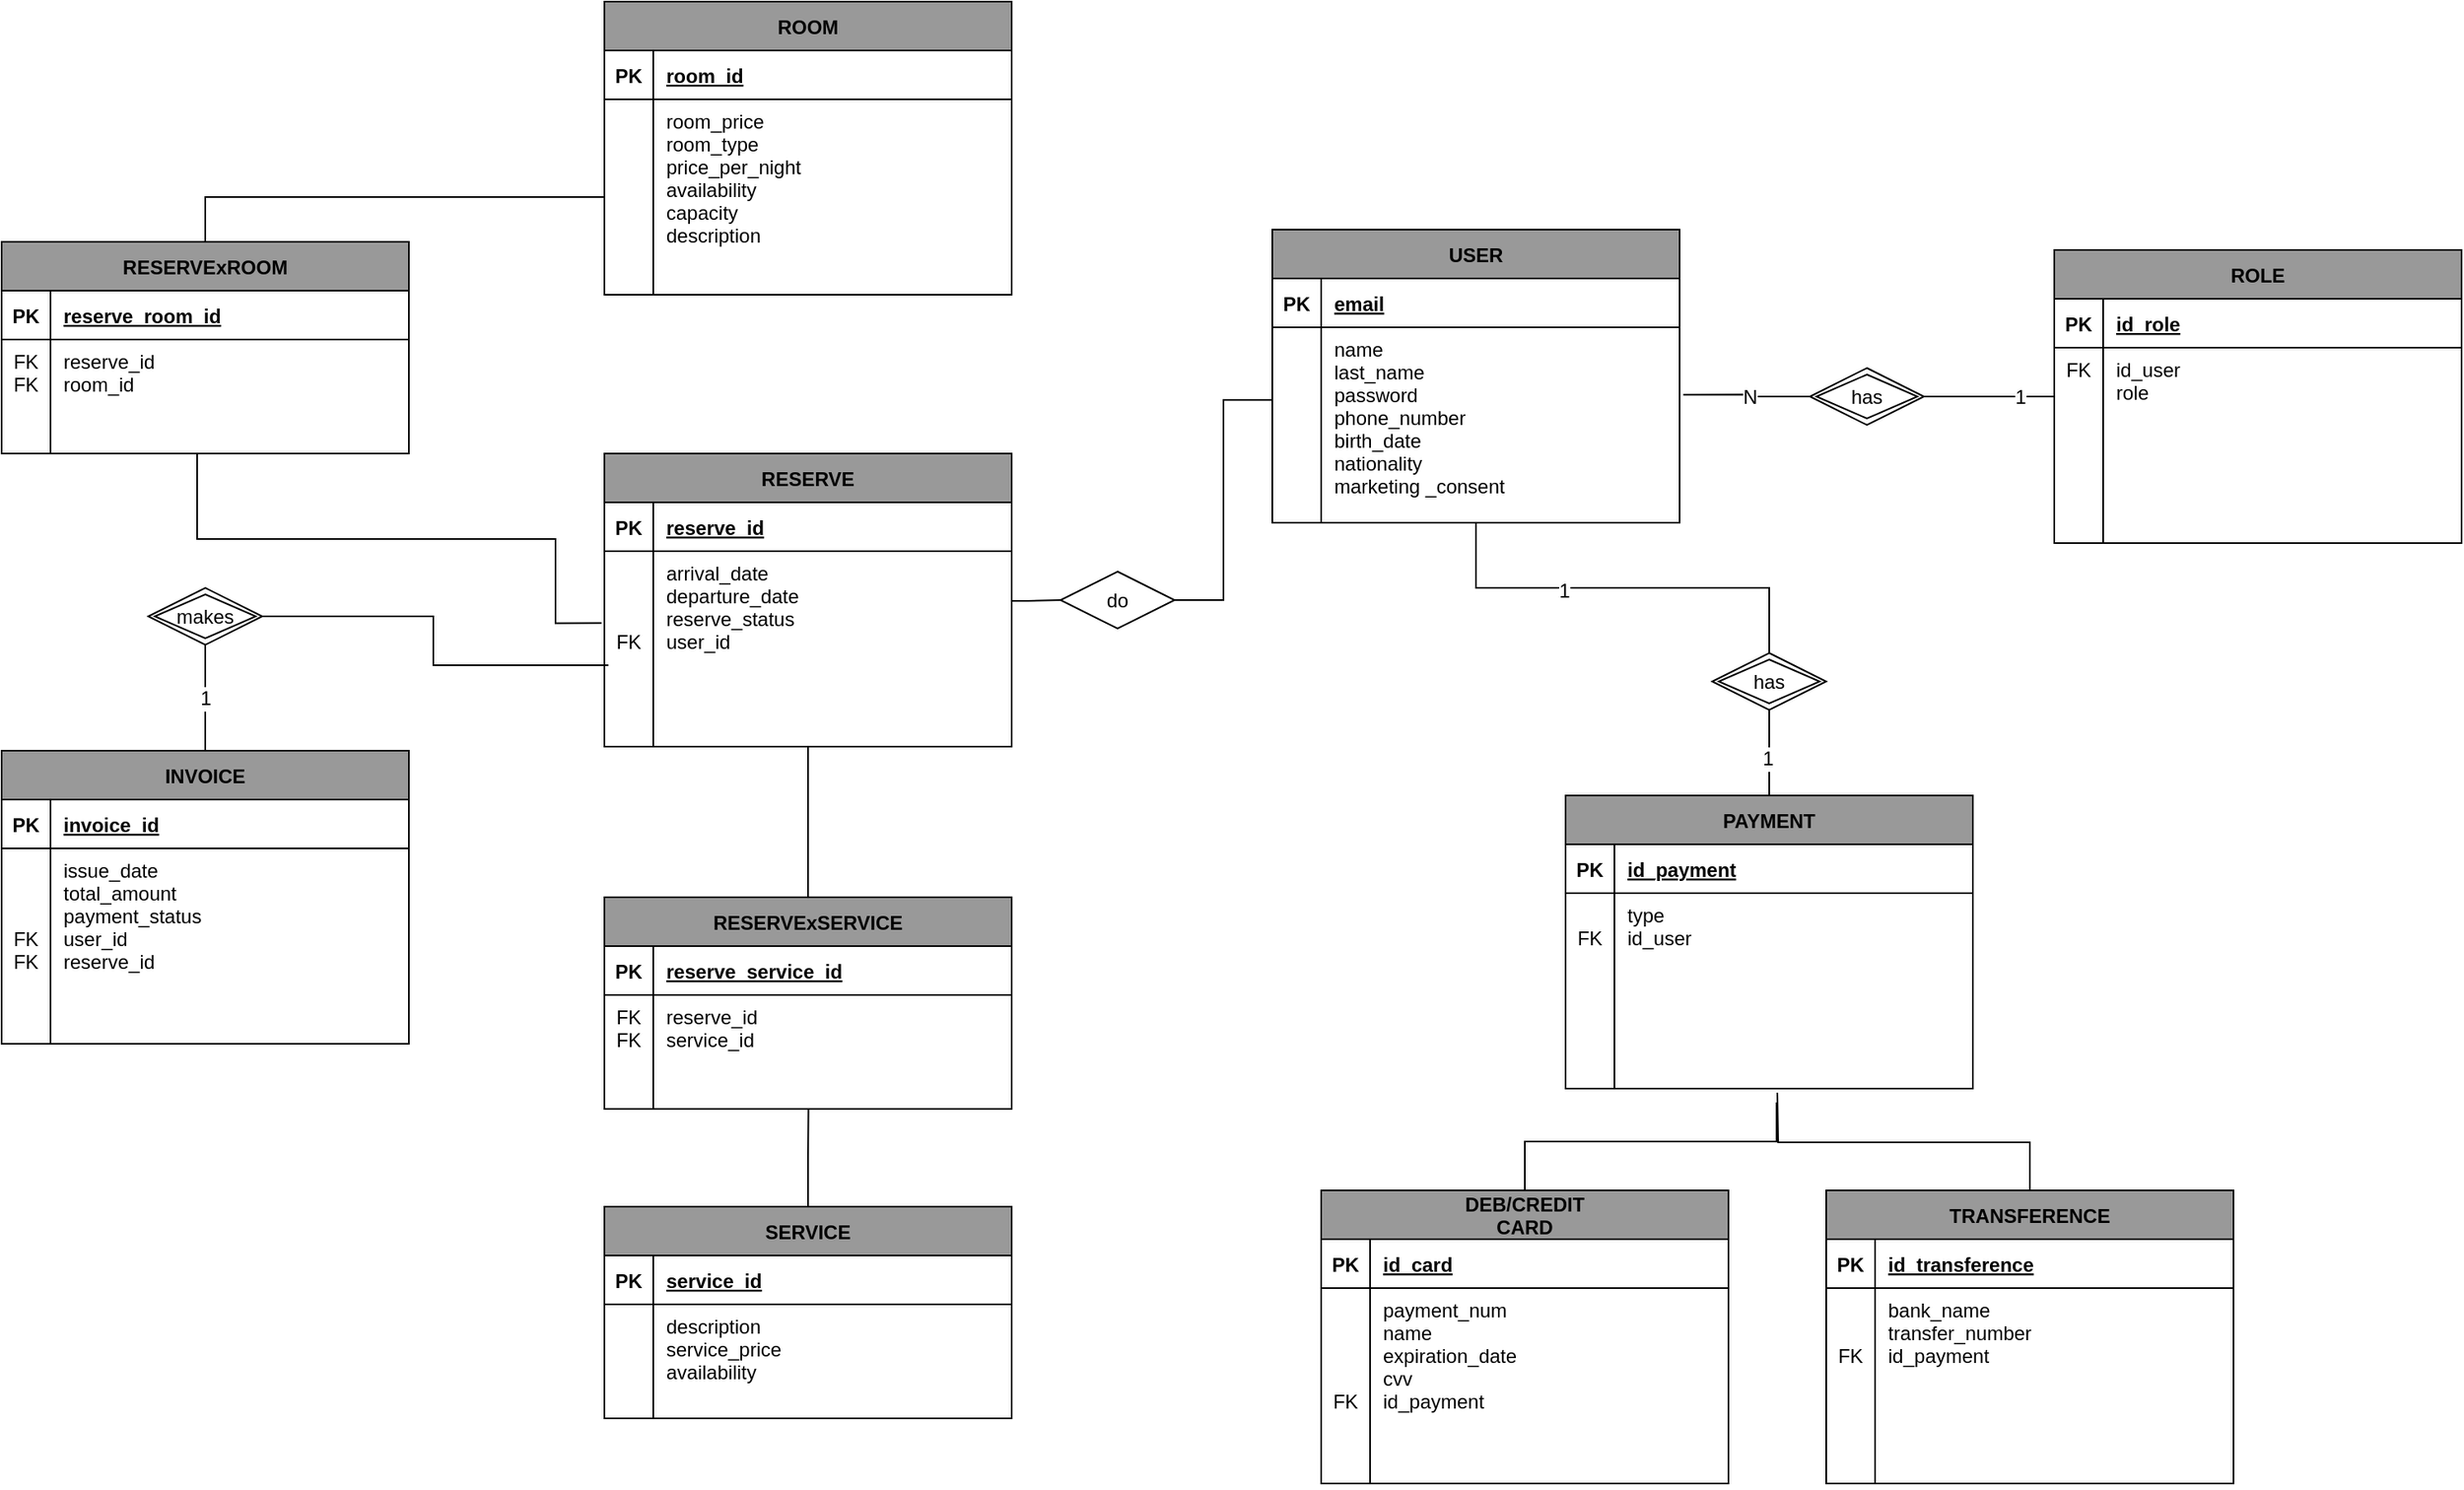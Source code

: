 <mxfile version="24.2.3" type="device">
  <diagram id="R2lEEEUBdFMjLlhIrx00" name="Page-1">
    <mxGraphModel dx="2799" dy="2184" grid="1" gridSize="10" guides="1" tooltips="1" connect="1" arrows="1" fold="1" page="1" pageScale="1" pageWidth="850" pageHeight="1100" math="0" shadow="0" extFonts="Permanent Marker^https://fonts.googleapis.com/css?family=Permanent+Marker">
      <root>
        <mxCell id="0" />
        <mxCell id="1" parent="0" />
        <mxCell id="C-vyLk0tnHw3VtMMgP7b-23" value="USER" style="shape=table;startSize=30;container=1;collapsible=1;childLayout=tableLayout;fixedRows=1;rowLines=0;fontStyle=1;align=center;resizeLast=1;fillColor=#999999;" parent="1" vertex="1">
          <mxGeometry x="380" y="-120" width="250" height="180" as="geometry">
            <mxRectangle x="375" y="90" width="100" height="30" as="alternateBounds" />
          </mxGeometry>
        </mxCell>
        <mxCell id="C-vyLk0tnHw3VtMMgP7b-24" value="" style="shape=partialRectangle;collapsible=0;dropTarget=0;pointerEvents=0;fillColor=none;points=[[0,0.5],[1,0.5]];portConstraint=eastwest;top=0;left=0;right=0;bottom=1;" parent="C-vyLk0tnHw3VtMMgP7b-23" vertex="1">
          <mxGeometry y="30" width="250" height="30" as="geometry" />
        </mxCell>
        <mxCell id="C-vyLk0tnHw3VtMMgP7b-25" value="PK" style="shape=partialRectangle;overflow=hidden;connectable=0;fillColor=none;top=0;left=0;bottom=0;right=0;fontStyle=1;" parent="C-vyLk0tnHw3VtMMgP7b-24" vertex="1">
          <mxGeometry width="30" height="30" as="geometry">
            <mxRectangle width="30" height="30" as="alternateBounds" />
          </mxGeometry>
        </mxCell>
        <mxCell id="C-vyLk0tnHw3VtMMgP7b-26" value="email" style="shape=partialRectangle;overflow=hidden;connectable=0;fillColor=none;top=0;left=0;bottom=0;right=0;align=left;spacingLeft=6;fontStyle=5;" parent="C-vyLk0tnHw3VtMMgP7b-24" vertex="1">
          <mxGeometry x="30" width="220" height="30" as="geometry">
            <mxRectangle width="220" height="30" as="alternateBounds" />
          </mxGeometry>
        </mxCell>
        <mxCell id="C-vyLk0tnHw3VtMMgP7b-27" value="" style="shape=partialRectangle;collapsible=0;dropTarget=0;pointerEvents=0;fillColor=none;points=[[0,0.5],[1,0.5]];portConstraint=eastwest;top=0;left=0;right=0;bottom=0;" parent="C-vyLk0tnHw3VtMMgP7b-23" vertex="1">
          <mxGeometry y="60" width="250" height="120" as="geometry" />
        </mxCell>
        <mxCell id="C-vyLk0tnHw3VtMMgP7b-28" value="" style="shape=partialRectangle;overflow=hidden;connectable=0;fillColor=none;top=0;left=0;bottom=0;right=0;" parent="C-vyLk0tnHw3VtMMgP7b-27" vertex="1">
          <mxGeometry width="30" height="120" as="geometry">
            <mxRectangle width="30" height="120" as="alternateBounds" />
          </mxGeometry>
        </mxCell>
        <mxCell id="C-vyLk0tnHw3VtMMgP7b-29" value="name &#xa;last_name&#xa;password&#xa;phone_number&#xa;birth_date&#xa;nationality&#xa;marketing _consent" style="shape=partialRectangle;overflow=hidden;connectable=0;fillColor=none;top=0;left=0;bottom=0;right=0;align=left;spacingLeft=6;verticalAlign=top;" parent="C-vyLk0tnHw3VtMMgP7b-27" vertex="1">
          <mxGeometry x="30" width="220" height="120" as="geometry">
            <mxRectangle width="220" height="120" as="alternateBounds" />
          </mxGeometry>
        </mxCell>
        <mxCell id="y83t3_RC7K6JL3BlZnbY-36" value="ROOM" style="shape=table;startSize=30;container=1;collapsible=1;childLayout=tableLayout;fixedRows=1;rowLines=0;fontStyle=1;align=center;resizeLast=1;fillColor=#999999;" parent="1" vertex="1">
          <mxGeometry x="-30" y="-260" width="250" height="180" as="geometry">
            <mxRectangle x="-25" y="-130" width="100" height="30" as="alternateBounds" />
          </mxGeometry>
        </mxCell>
        <mxCell id="y83t3_RC7K6JL3BlZnbY-37" value="" style="shape=partialRectangle;collapsible=0;dropTarget=0;pointerEvents=0;fillColor=none;points=[[0,0.5],[1,0.5]];portConstraint=eastwest;top=0;left=0;right=0;bottom=1;" parent="y83t3_RC7K6JL3BlZnbY-36" vertex="1">
          <mxGeometry y="30" width="250" height="30" as="geometry" />
        </mxCell>
        <mxCell id="y83t3_RC7K6JL3BlZnbY-38" value="PK" style="shape=partialRectangle;overflow=hidden;connectable=0;fillColor=none;top=0;left=0;bottom=0;right=0;fontStyle=1;" parent="y83t3_RC7K6JL3BlZnbY-37" vertex="1">
          <mxGeometry width="30" height="30" as="geometry">
            <mxRectangle width="30" height="30" as="alternateBounds" />
          </mxGeometry>
        </mxCell>
        <mxCell id="y83t3_RC7K6JL3BlZnbY-39" value="room_id" style="shape=partialRectangle;overflow=hidden;connectable=0;fillColor=none;top=0;left=0;bottom=0;right=0;align=left;spacingLeft=6;fontStyle=5;" parent="y83t3_RC7K6JL3BlZnbY-37" vertex="1">
          <mxGeometry x="30" width="220" height="30" as="geometry">
            <mxRectangle width="220" height="30" as="alternateBounds" />
          </mxGeometry>
        </mxCell>
        <mxCell id="y83t3_RC7K6JL3BlZnbY-40" value="" style="shape=partialRectangle;collapsible=0;dropTarget=0;pointerEvents=0;fillColor=none;points=[[0,0.5],[1,0.5]];portConstraint=eastwest;top=0;left=0;right=0;bottom=0;" parent="y83t3_RC7K6JL3BlZnbY-36" vertex="1">
          <mxGeometry y="60" width="250" height="120" as="geometry" />
        </mxCell>
        <mxCell id="y83t3_RC7K6JL3BlZnbY-41" value="" style="shape=partialRectangle;overflow=hidden;connectable=0;fillColor=none;top=0;left=0;bottom=0;right=0;" parent="y83t3_RC7K6JL3BlZnbY-40" vertex="1">
          <mxGeometry width="30" height="120" as="geometry">
            <mxRectangle width="30" height="120" as="alternateBounds" />
          </mxGeometry>
        </mxCell>
        <mxCell id="y83t3_RC7K6JL3BlZnbY-42" value="room_price&#xa;room_type&#xa;price_per_night&#xa;availability&#xa;capacity&#xa;description&#xa;" style="shape=partialRectangle;overflow=hidden;connectable=0;fillColor=none;top=0;left=0;bottom=0;right=0;align=left;spacingLeft=6;verticalAlign=top;" parent="y83t3_RC7K6JL3BlZnbY-40" vertex="1">
          <mxGeometry x="30" width="220" height="120" as="geometry">
            <mxRectangle width="220" height="120" as="alternateBounds" />
          </mxGeometry>
        </mxCell>
        <mxCell id="DCqz6rwjNSf6AzqSDJ03-41" style="edgeStyle=orthogonalEdgeStyle;rounded=0;orthogonalLoop=1;jettySize=auto;html=1;exitX=0;exitY=0.5;exitDx=0;exitDy=0;entryX=1;entryY=0.5;entryDx=0;entryDy=0;endArrow=none;endFill=0;" parent="1" source="y83t3_RC7K6JL3BlZnbY-43" target="DCqz6rwjNSf6AzqSDJ03-39" edge="1">
          <mxGeometry relative="1" as="geometry" />
        </mxCell>
        <mxCell id="HNg9jCC4lnhHoj9bdT9w-36" value="1" style="edgeLabel;html=1;align=center;verticalAlign=middle;resizable=0;points=[];fontSize=12;" parent="DCqz6rwjNSf6AzqSDJ03-41" vertex="1" connectable="0">
          <mxGeometry x="-0.467" y="-1" relative="1" as="geometry">
            <mxPoint y="1" as="offset" />
          </mxGeometry>
        </mxCell>
        <mxCell id="y83t3_RC7K6JL3BlZnbY-43" value="ROLE" style="shape=table;startSize=30;container=1;collapsible=1;childLayout=tableLayout;fixedRows=1;rowLines=0;fontStyle=1;align=center;resizeLast=1;fillColor=#999999;" parent="1" vertex="1">
          <mxGeometry x="860" y="-107.5" width="250" height="180" as="geometry">
            <mxRectangle x="630" y="92.5" width="100" height="30" as="alternateBounds" />
          </mxGeometry>
        </mxCell>
        <mxCell id="y83t3_RC7K6JL3BlZnbY-44" value="" style="shape=partialRectangle;collapsible=0;dropTarget=0;pointerEvents=0;fillColor=none;points=[[0,0.5],[1,0.5]];portConstraint=eastwest;top=0;left=0;right=0;bottom=1;" parent="y83t3_RC7K6JL3BlZnbY-43" vertex="1">
          <mxGeometry y="30" width="250" height="30" as="geometry" />
        </mxCell>
        <mxCell id="y83t3_RC7K6JL3BlZnbY-45" value="PK" style="shape=partialRectangle;overflow=hidden;connectable=0;fillColor=none;top=0;left=0;bottom=0;right=0;fontStyle=1;" parent="y83t3_RC7K6JL3BlZnbY-44" vertex="1">
          <mxGeometry width="30" height="30" as="geometry">
            <mxRectangle width="30" height="30" as="alternateBounds" />
          </mxGeometry>
        </mxCell>
        <mxCell id="y83t3_RC7K6JL3BlZnbY-46" value="id_role" style="shape=partialRectangle;overflow=hidden;connectable=0;fillColor=none;top=0;left=0;bottom=0;right=0;align=left;spacingLeft=6;fontStyle=5;" parent="y83t3_RC7K6JL3BlZnbY-44" vertex="1">
          <mxGeometry x="30" width="220" height="30" as="geometry">
            <mxRectangle width="220" height="30" as="alternateBounds" />
          </mxGeometry>
        </mxCell>
        <mxCell id="y83t3_RC7K6JL3BlZnbY-47" value="" style="shape=partialRectangle;collapsible=0;dropTarget=0;pointerEvents=0;fillColor=none;points=[[0,0.5],[1,0.5]];portConstraint=eastwest;top=0;left=0;right=0;bottom=0;verticalAlign=top;" parent="y83t3_RC7K6JL3BlZnbY-43" vertex="1">
          <mxGeometry y="60" width="250" height="120" as="geometry" />
        </mxCell>
        <mxCell id="y83t3_RC7K6JL3BlZnbY-48" value="FK" style="shape=partialRectangle;overflow=hidden;connectable=0;fillColor=none;top=0;left=0;bottom=0;right=0;verticalAlign=top;" parent="y83t3_RC7K6JL3BlZnbY-47" vertex="1">
          <mxGeometry width="30" height="120" as="geometry">
            <mxRectangle width="30" height="120" as="alternateBounds" />
          </mxGeometry>
        </mxCell>
        <mxCell id="y83t3_RC7K6JL3BlZnbY-49" value="id_user&#xa;role" style="shape=partialRectangle;overflow=hidden;connectable=0;fillColor=none;top=0;left=0;bottom=0;right=0;align=left;spacingLeft=6;verticalAlign=top;" parent="y83t3_RC7K6JL3BlZnbY-47" vertex="1">
          <mxGeometry x="30" width="220" height="120" as="geometry">
            <mxRectangle width="220" height="120" as="alternateBounds" />
          </mxGeometry>
        </mxCell>
        <mxCell id="DCqz6rwjNSf6AzqSDJ03-37" style="edgeStyle=orthogonalEdgeStyle;rounded=0;orthogonalLoop=1;jettySize=auto;html=1;exitX=0.5;exitY=0;exitDx=0;exitDy=0;entryX=0.5;entryY=1;entryDx=0;entryDy=0;endArrow=none;endFill=0;" parent="1" source="DCqz6rwjNSf6AzqSDJ03-1" target="DCqz6rwjNSf6AzqSDJ03-36" edge="1">
          <mxGeometry relative="1" as="geometry" />
        </mxCell>
        <mxCell id="HNg9jCC4lnhHoj9bdT9w-35" value="1" style="edgeLabel;html=1;align=center;verticalAlign=middle;resizable=0;points=[];fontSize=12;" parent="DCqz6rwjNSf6AzqSDJ03-37" vertex="1" connectable="0">
          <mxGeometry x="-0.152" y="1" relative="1" as="geometry">
            <mxPoint as="offset" />
          </mxGeometry>
        </mxCell>
        <mxCell id="DCqz6rwjNSf6AzqSDJ03-1" value="PAYMENT" style="shape=table;startSize=30;container=1;collapsible=1;childLayout=tableLayout;fixedRows=1;rowLines=0;fontStyle=1;align=center;resizeLast=1;fillColor=#999999;" parent="1" vertex="1">
          <mxGeometry x="560" y="227.5" width="250" height="180" as="geometry">
            <mxRectangle x="375" y="220" width="100" height="30" as="alternateBounds" />
          </mxGeometry>
        </mxCell>
        <mxCell id="DCqz6rwjNSf6AzqSDJ03-2" value="" style="shape=partialRectangle;collapsible=0;dropTarget=0;pointerEvents=0;fillColor=none;points=[[0,0.5],[1,0.5]];portConstraint=eastwest;top=0;left=0;right=0;bottom=1;" parent="DCqz6rwjNSf6AzqSDJ03-1" vertex="1">
          <mxGeometry y="30" width="250" height="30" as="geometry" />
        </mxCell>
        <mxCell id="DCqz6rwjNSf6AzqSDJ03-3" value="PK" style="shape=partialRectangle;overflow=hidden;connectable=0;fillColor=none;top=0;left=0;bottom=0;right=0;fontStyle=1;" parent="DCqz6rwjNSf6AzqSDJ03-2" vertex="1">
          <mxGeometry width="30" height="30" as="geometry">
            <mxRectangle width="30" height="30" as="alternateBounds" />
          </mxGeometry>
        </mxCell>
        <mxCell id="DCqz6rwjNSf6AzqSDJ03-4" value="id_payment" style="shape=partialRectangle;overflow=hidden;connectable=0;fillColor=none;top=0;left=0;bottom=0;right=0;align=left;spacingLeft=6;fontStyle=5;" parent="DCqz6rwjNSf6AzqSDJ03-2" vertex="1">
          <mxGeometry x="30" width="220" height="30" as="geometry">
            <mxRectangle width="220" height="30" as="alternateBounds" />
          </mxGeometry>
        </mxCell>
        <mxCell id="DCqz6rwjNSf6AzqSDJ03-5" value="" style="shape=partialRectangle;collapsible=0;dropTarget=0;pointerEvents=0;fillColor=none;points=[[0,0.5],[1,0.5]];portConstraint=eastwest;top=0;left=0;right=0;bottom=0;verticalAlign=top;" parent="DCqz6rwjNSf6AzqSDJ03-1" vertex="1">
          <mxGeometry y="60" width="250" height="120" as="geometry" />
        </mxCell>
        <mxCell id="DCqz6rwjNSf6AzqSDJ03-6" value="&#xa;FK" style="shape=partialRectangle;overflow=hidden;connectable=0;fillColor=none;top=0;left=0;bottom=0;right=0;verticalAlign=top;" parent="DCqz6rwjNSf6AzqSDJ03-5" vertex="1">
          <mxGeometry width="30" height="120" as="geometry">
            <mxRectangle width="30" height="120" as="alternateBounds" />
          </mxGeometry>
        </mxCell>
        <mxCell id="DCqz6rwjNSf6AzqSDJ03-7" value="type&#xa;id_user&#xa;&#xa;" style="shape=partialRectangle;overflow=hidden;connectable=0;fillColor=none;top=0;left=0;bottom=0;right=0;align=left;spacingLeft=6;verticalAlign=top;" parent="DCqz6rwjNSf6AzqSDJ03-5" vertex="1">
          <mxGeometry x="30" width="220" height="120" as="geometry">
            <mxRectangle width="220" height="120" as="alternateBounds" />
          </mxGeometry>
        </mxCell>
        <mxCell id="DCqz6rwjNSf6AzqSDJ03-15" value="RESERVE" style="shape=table;startSize=30;container=1;collapsible=1;childLayout=tableLayout;fixedRows=1;rowLines=0;fontStyle=1;align=center;resizeLast=1;fillColor=#999999;" parent="1" vertex="1">
          <mxGeometry x="-30" y="17.5" width="250" height="180" as="geometry">
            <mxRectangle x="-30" y="7.5" width="100" height="30" as="alternateBounds" />
          </mxGeometry>
        </mxCell>
        <mxCell id="DCqz6rwjNSf6AzqSDJ03-16" value="" style="shape=partialRectangle;collapsible=0;dropTarget=0;pointerEvents=0;fillColor=none;points=[[0,0.5],[1,0.5]];portConstraint=eastwest;top=0;left=0;right=0;bottom=1;" parent="DCqz6rwjNSf6AzqSDJ03-15" vertex="1">
          <mxGeometry y="30" width="250" height="30" as="geometry" />
        </mxCell>
        <mxCell id="DCqz6rwjNSf6AzqSDJ03-17" value="PK" style="shape=partialRectangle;overflow=hidden;connectable=0;fillColor=none;top=0;left=0;bottom=0;right=0;fontStyle=1;" parent="DCqz6rwjNSf6AzqSDJ03-16" vertex="1">
          <mxGeometry width="30" height="30" as="geometry">
            <mxRectangle width="30" height="30" as="alternateBounds" />
          </mxGeometry>
        </mxCell>
        <mxCell id="DCqz6rwjNSf6AzqSDJ03-18" value="reserve_id" style="shape=partialRectangle;overflow=hidden;connectable=0;fillColor=none;top=0;left=0;bottom=0;right=0;align=left;spacingLeft=6;fontStyle=5;" parent="DCqz6rwjNSf6AzqSDJ03-16" vertex="1">
          <mxGeometry x="30" width="220" height="30" as="geometry">
            <mxRectangle width="220" height="30" as="alternateBounds" />
          </mxGeometry>
        </mxCell>
        <mxCell id="DCqz6rwjNSf6AzqSDJ03-19" value="" style="shape=partialRectangle;collapsible=0;dropTarget=0;pointerEvents=0;fillColor=none;points=[[0,0.5],[1,0.5]];portConstraint=eastwest;top=0;left=0;right=0;bottom=0;" parent="DCqz6rwjNSf6AzqSDJ03-15" vertex="1">
          <mxGeometry y="60" width="250" height="120" as="geometry" />
        </mxCell>
        <mxCell id="DCqz6rwjNSf6AzqSDJ03-20" value="&#xa;&#xa;&#xa;FK&#xa;" style="shape=partialRectangle;overflow=hidden;connectable=0;fillColor=none;top=0;left=0;bottom=0;right=0;verticalAlign=top;" parent="DCqz6rwjNSf6AzqSDJ03-19" vertex="1">
          <mxGeometry width="30" height="120" as="geometry">
            <mxRectangle width="30" height="120" as="alternateBounds" />
          </mxGeometry>
        </mxCell>
        <mxCell id="DCqz6rwjNSf6AzqSDJ03-21" value="arrival_date&#xa;departure_date&#xa;reserve_status&#xa;user_id" style="shape=partialRectangle;overflow=hidden;connectable=0;fillColor=none;top=0;left=0;bottom=0;right=0;align=left;spacingLeft=6;verticalAlign=top;" parent="DCqz6rwjNSf6AzqSDJ03-19" vertex="1">
          <mxGeometry x="30" width="220" height="120" as="geometry">
            <mxRectangle width="220" height="120" as="alternateBounds" />
          </mxGeometry>
        </mxCell>
        <mxCell id="DCqz6rwjNSf6AzqSDJ03-57" style="edgeStyle=orthogonalEdgeStyle;rounded=0;orthogonalLoop=1;jettySize=auto;html=1;exitX=0.5;exitY=0;exitDx=0;exitDy=0;entryX=0.5;entryY=1;entryDx=0;entryDy=0;endArrow=none;endFill=0;" parent="1" source="DCqz6rwjNSf6AzqSDJ03-22" target="DCqz6rwjNSf6AzqSDJ03-55" edge="1">
          <mxGeometry relative="1" as="geometry">
            <mxPoint x="30" y="270" as="targetPoint" />
          </mxGeometry>
        </mxCell>
        <mxCell id="HNg9jCC4lnhHoj9bdT9w-30" value="1" style="edgeLabel;html=1;align=center;verticalAlign=middle;resizable=0;points=[];fontSize=12;" parent="DCqz6rwjNSf6AzqSDJ03-57" vertex="1" connectable="0">
          <mxGeometry x="-0.2" y="1" relative="1" as="geometry">
            <mxPoint x="1" y="-6" as="offset" />
          </mxGeometry>
        </mxCell>
        <mxCell id="DCqz6rwjNSf6AzqSDJ03-22" value="INVOICE" style="shape=table;startSize=30;container=1;collapsible=1;childLayout=tableLayout;fixedRows=1;rowLines=0;fontStyle=1;align=center;resizeLast=1;fillColor=#999999;" parent="1" vertex="1">
          <mxGeometry x="-400" y="200" width="250" height="180" as="geometry">
            <mxRectangle x="-290" y="360" width="100" height="30" as="alternateBounds" />
          </mxGeometry>
        </mxCell>
        <mxCell id="DCqz6rwjNSf6AzqSDJ03-23" value="" style="shape=partialRectangle;collapsible=0;dropTarget=0;pointerEvents=0;fillColor=none;points=[[0,0.5],[1,0.5]];portConstraint=eastwest;top=0;left=0;right=0;bottom=1;" parent="DCqz6rwjNSf6AzqSDJ03-22" vertex="1">
          <mxGeometry y="30" width="250" height="30" as="geometry" />
        </mxCell>
        <mxCell id="DCqz6rwjNSf6AzqSDJ03-24" value="PK" style="shape=partialRectangle;overflow=hidden;connectable=0;fillColor=none;top=0;left=0;bottom=0;right=0;fontStyle=1;" parent="DCqz6rwjNSf6AzqSDJ03-23" vertex="1">
          <mxGeometry width="30" height="30" as="geometry">
            <mxRectangle width="30" height="30" as="alternateBounds" />
          </mxGeometry>
        </mxCell>
        <mxCell id="DCqz6rwjNSf6AzqSDJ03-25" value="invoice_id" style="shape=partialRectangle;overflow=hidden;connectable=0;fillColor=none;top=0;left=0;bottom=0;right=0;align=left;spacingLeft=6;fontStyle=5;" parent="DCqz6rwjNSf6AzqSDJ03-23" vertex="1">
          <mxGeometry x="30" width="220" height="30" as="geometry">
            <mxRectangle width="220" height="30" as="alternateBounds" />
          </mxGeometry>
        </mxCell>
        <mxCell id="DCqz6rwjNSf6AzqSDJ03-26" value="" style="shape=partialRectangle;collapsible=0;dropTarget=0;pointerEvents=0;fillColor=none;points=[[0,0.5],[1,0.5]];portConstraint=eastwest;top=0;left=0;right=0;bottom=0;" parent="DCqz6rwjNSf6AzqSDJ03-22" vertex="1">
          <mxGeometry y="60" width="250" height="120" as="geometry" />
        </mxCell>
        <mxCell id="DCqz6rwjNSf6AzqSDJ03-27" value="&#xa;&#xa;&#xa;FK&#xa;FK" style="shape=partialRectangle;overflow=hidden;connectable=0;fillColor=none;top=0;left=0;bottom=0;right=0;verticalAlign=top;" parent="DCqz6rwjNSf6AzqSDJ03-26" vertex="1">
          <mxGeometry width="30" height="120" as="geometry">
            <mxRectangle width="30" height="120" as="alternateBounds" />
          </mxGeometry>
        </mxCell>
        <mxCell id="DCqz6rwjNSf6AzqSDJ03-28" value="issue_date&#xa;total_amount&#xa;payment_status&#xa;user_id&#xa;reserve_id" style="shape=partialRectangle;overflow=hidden;connectable=0;fillColor=none;top=0;left=0;bottom=0;right=0;align=left;spacingLeft=6;verticalAlign=top;" parent="DCqz6rwjNSf6AzqSDJ03-26" vertex="1">
          <mxGeometry x="30" width="220" height="120" as="geometry">
            <mxRectangle width="220" height="120" as="alternateBounds" />
          </mxGeometry>
        </mxCell>
        <mxCell id="DCqz6rwjNSf6AzqSDJ03-29" value="SERVICE" style="shape=table;startSize=30;container=1;collapsible=1;childLayout=tableLayout;fixedRows=1;rowLines=0;fontStyle=1;align=center;resizeLast=1;fillColor=#999999;" parent="1" vertex="1">
          <mxGeometry x="-30" y="480" width="250" height="130" as="geometry">
            <mxRectangle x="120" y="440" width="100" height="30" as="alternateBounds" />
          </mxGeometry>
        </mxCell>
        <mxCell id="DCqz6rwjNSf6AzqSDJ03-30" value="" style="shape=partialRectangle;collapsible=0;dropTarget=0;pointerEvents=0;fillColor=none;points=[[0,0.5],[1,0.5]];portConstraint=eastwest;top=0;left=0;right=0;bottom=1;" parent="DCqz6rwjNSf6AzqSDJ03-29" vertex="1">
          <mxGeometry y="30" width="250" height="30" as="geometry" />
        </mxCell>
        <mxCell id="DCqz6rwjNSf6AzqSDJ03-31" value="PK" style="shape=partialRectangle;overflow=hidden;connectable=0;fillColor=none;top=0;left=0;bottom=0;right=0;fontStyle=1;" parent="DCqz6rwjNSf6AzqSDJ03-30" vertex="1">
          <mxGeometry width="30" height="30" as="geometry">
            <mxRectangle width="30" height="30" as="alternateBounds" />
          </mxGeometry>
        </mxCell>
        <mxCell id="DCqz6rwjNSf6AzqSDJ03-32" value="service_id" style="shape=partialRectangle;overflow=hidden;connectable=0;fillColor=none;top=0;left=0;bottom=0;right=0;align=left;spacingLeft=6;fontStyle=5;" parent="DCqz6rwjNSf6AzqSDJ03-30" vertex="1">
          <mxGeometry x="30" width="220" height="30" as="geometry">
            <mxRectangle width="220" height="30" as="alternateBounds" />
          </mxGeometry>
        </mxCell>
        <mxCell id="DCqz6rwjNSf6AzqSDJ03-33" value="" style="shape=partialRectangle;collapsible=0;dropTarget=0;pointerEvents=0;fillColor=none;points=[[0,0.5],[1,0.5]];portConstraint=eastwest;top=0;left=0;right=0;bottom=0;" parent="DCqz6rwjNSf6AzqSDJ03-29" vertex="1">
          <mxGeometry y="60" width="250" height="70" as="geometry" />
        </mxCell>
        <mxCell id="DCqz6rwjNSf6AzqSDJ03-34" value="" style="shape=partialRectangle;overflow=hidden;connectable=0;fillColor=none;top=0;left=0;bottom=0;right=0;" parent="DCqz6rwjNSf6AzqSDJ03-33" vertex="1">
          <mxGeometry width="30" height="70" as="geometry">
            <mxRectangle width="30" height="70" as="alternateBounds" />
          </mxGeometry>
        </mxCell>
        <mxCell id="DCqz6rwjNSf6AzqSDJ03-35" value="description&#xa;service_price&#xa;availability" style="shape=partialRectangle;overflow=hidden;connectable=0;fillColor=none;top=0;left=0;bottom=0;right=0;align=left;spacingLeft=6;verticalAlign=top;" parent="DCqz6rwjNSf6AzqSDJ03-33" vertex="1">
          <mxGeometry x="30" width="220" height="70" as="geometry">
            <mxRectangle width="220" height="70" as="alternateBounds" />
          </mxGeometry>
        </mxCell>
        <mxCell id="DCqz6rwjNSf6AzqSDJ03-38" style="edgeStyle=orthogonalEdgeStyle;rounded=0;orthogonalLoop=1;jettySize=auto;html=1;exitX=0.5;exitY=0;exitDx=0;exitDy=0;endArrow=none;endFill=0;" parent="1" source="DCqz6rwjNSf6AzqSDJ03-36" target="C-vyLk0tnHw3VtMMgP7b-23" edge="1">
          <mxGeometry relative="1" as="geometry" />
        </mxCell>
        <mxCell id="HNg9jCC4lnhHoj9bdT9w-34" value="1" style="edgeLabel;html=1;align=center;verticalAlign=middle;resizable=0;points=[];fontSize=12;" parent="DCqz6rwjNSf6AzqSDJ03-38" vertex="1" connectable="0">
          <mxGeometry x="0.293" y="2" relative="1" as="geometry">
            <mxPoint x="2" as="offset" />
          </mxGeometry>
        </mxCell>
        <mxCell id="DCqz6rwjNSf6AzqSDJ03-36" value="has" style="shape=rhombus;double=1;perimeter=rhombusPerimeter;whiteSpace=wrap;html=1;align=center;" parent="1" vertex="1">
          <mxGeometry x="650" y="140" width="70" height="35" as="geometry" />
        </mxCell>
        <mxCell id="DCqz6rwjNSf6AzqSDJ03-39" value="has" style="shape=rhombus;double=1;perimeter=rhombusPerimeter;whiteSpace=wrap;html=1;align=center;" parent="1" vertex="1">
          <mxGeometry x="710" y="-35" width="70" height="35" as="geometry" />
        </mxCell>
        <mxCell id="DCqz6rwjNSf6AzqSDJ03-47" style="edgeStyle=orthogonalEdgeStyle;rounded=0;orthogonalLoop=1;jettySize=auto;html=1;entryX=1.009;entryY=0.563;entryDx=0;entryDy=0;entryPerimeter=0;endArrow=none;endFill=0;" parent="1" source="DCqz6rwjNSf6AzqSDJ03-39" target="C-vyLk0tnHw3VtMMgP7b-23" edge="1">
          <mxGeometry relative="1" as="geometry" />
        </mxCell>
        <mxCell id="HNg9jCC4lnhHoj9bdT9w-38" value="N" style="edgeLabel;html=1;align=center;verticalAlign=middle;resizable=0;points=[];fontSize=12;" parent="DCqz6rwjNSf6AzqSDJ03-47" vertex="1" connectable="0">
          <mxGeometry x="-0.058" y="2" relative="1" as="geometry">
            <mxPoint y="-2" as="offset" />
          </mxGeometry>
        </mxCell>
        <mxCell id="DCqz6rwjNSf6AzqSDJ03-48" value="do" style="shape=rhombus;perimeter=rhombusPerimeter;whiteSpace=wrap;html=1;align=center;" parent="1" vertex="1">
          <mxGeometry x="250" y="90" width="70" height="35" as="geometry" />
        </mxCell>
        <mxCell id="DCqz6rwjNSf6AzqSDJ03-50" style="edgeStyle=orthogonalEdgeStyle;rounded=0;orthogonalLoop=1;jettySize=auto;html=1;exitX=1;exitY=0.5;exitDx=0;exitDy=0;entryX=0;entryY=0.581;entryDx=0;entryDy=0;entryPerimeter=0;endArrow=none;endFill=0;" parent="1" source="DCqz6rwjNSf6AzqSDJ03-48" target="C-vyLk0tnHw3VtMMgP7b-23" edge="1">
          <mxGeometry relative="1" as="geometry" />
        </mxCell>
        <mxCell id="DCqz6rwjNSf6AzqSDJ03-55" value="makes" style="shape=rhombus;double=1;perimeter=rhombusPerimeter;whiteSpace=wrap;html=1;align=center;" parent="1" vertex="1">
          <mxGeometry x="-310" y="100" width="70" height="35" as="geometry" />
        </mxCell>
        <mxCell id="RLh3w4Q663tFXLtOsCYR-3" style="edgeStyle=orthogonalEdgeStyle;rounded=0;orthogonalLoop=1;jettySize=auto;html=1;entryX=-0.007;entryY=0.368;entryDx=0;entryDy=0;entryPerimeter=0;endArrow=none;endFill=0;" edge="1" parent="1" source="6aJy4sqh1_ycQQzWGgB1-12" target="DCqz6rwjNSf6AzqSDJ03-19">
          <mxGeometry relative="1" as="geometry">
            <Array as="points">
              <mxPoint x="-280" y="70" />
              <mxPoint x="-60" y="70" />
              <mxPoint x="-60" y="122" />
            </Array>
          </mxGeometry>
        </mxCell>
        <mxCell id="6aJy4sqh1_ycQQzWGgB1-12" value="RESERVExROOM" style="shape=table;startSize=30;container=1;collapsible=1;childLayout=tableLayout;fixedRows=1;rowLines=0;fontStyle=1;align=center;resizeLast=1;fillColor=#999999;" parent="1" vertex="1">
          <mxGeometry x="-400" y="-112.5" width="250" height="130" as="geometry">
            <mxRectangle x="-235" y="-52.5" width="140" height="30" as="alternateBounds" />
          </mxGeometry>
        </mxCell>
        <mxCell id="6aJy4sqh1_ycQQzWGgB1-13" value="" style="shape=partialRectangle;collapsible=0;dropTarget=0;pointerEvents=0;fillColor=none;points=[[0,0.5],[1,0.5]];portConstraint=eastwest;top=0;left=0;right=0;bottom=1;" parent="6aJy4sqh1_ycQQzWGgB1-12" vertex="1">
          <mxGeometry y="30" width="250" height="30" as="geometry" />
        </mxCell>
        <mxCell id="6aJy4sqh1_ycQQzWGgB1-14" value="PK" style="shape=partialRectangle;overflow=hidden;connectable=0;fillColor=none;top=0;left=0;bottom=0;right=0;fontStyle=1;" parent="6aJy4sqh1_ycQQzWGgB1-13" vertex="1">
          <mxGeometry width="30" height="30" as="geometry">
            <mxRectangle width="30" height="30" as="alternateBounds" />
          </mxGeometry>
        </mxCell>
        <mxCell id="6aJy4sqh1_ycQQzWGgB1-15" value="reserve_room_id" style="shape=partialRectangle;overflow=hidden;connectable=0;fillColor=none;top=0;left=0;bottom=0;right=0;align=left;spacingLeft=6;fontStyle=5;" parent="6aJy4sqh1_ycQQzWGgB1-13" vertex="1">
          <mxGeometry x="30" width="220" height="30" as="geometry">
            <mxRectangle width="220" height="30" as="alternateBounds" />
          </mxGeometry>
        </mxCell>
        <mxCell id="6aJy4sqh1_ycQQzWGgB1-16" value="" style="shape=partialRectangle;collapsible=0;dropTarget=0;pointerEvents=0;fillColor=none;points=[[0,0.5],[1,0.5]];portConstraint=eastwest;top=0;left=0;right=0;bottom=0;" parent="6aJy4sqh1_ycQQzWGgB1-12" vertex="1">
          <mxGeometry y="60" width="250" height="70" as="geometry" />
        </mxCell>
        <mxCell id="6aJy4sqh1_ycQQzWGgB1-17" value="FK&#xa;FK" style="shape=partialRectangle;overflow=hidden;connectable=0;fillColor=none;top=0;left=0;bottom=0;right=0;verticalAlign=top;" parent="6aJy4sqh1_ycQQzWGgB1-16" vertex="1">
          <mxGeometry width="30" height="70" as="geometry">
            <mxRectangle width="30" height="70" as="alternateBounds" />
          </mxGeometry>
        </mxCell>
        <mxCell id="6aJy4sqh1_ycQQzWGgB1-18" value="reserve_id&#xa;room_id" style="shape=partialRectangle;overflow=hidden;connectable=0;fillColor=none;top=0;left=0;bottom=0;right=0;align=left;spacingLeft=6;verticalAlign=top;" parent="6aJy4sqh1_ycQQzWGgB1-16" vertex="1">
          <mxGeometry x="30" width="220" height="70" as="geometry">
            <mxRectangle width="220" height="70" as="alternateBounds" />
          </mxGeometry>
        </mxCell>
        <mxCell id="HNg9jCC4lnhHoj9bdT9w-5" value="DEB/CREDIT&#xa;CARD" style="shape=table;startSize=30;container=1;collapsible=1;childLayout=tableLayout;fixedRows=1;rowLines=0;fontStyle=1;align=center;resizeLast=1;fillColor=#999999;" parent="1" vertex="1">
          <mxGeometry x="410" y="470" width="250" height="180" as="geometry">
            <mxRectangle x="290" y="332.5" width="100" height="30" as="alternateBounds" />
          </mxGeometry>
        </mxCell>
        <mxCell id="HNg9jCC4lnhHoj9bdT9w-6" value="" style="shape=partialRectangle;collapsible=0;dropTarget=0;pointerEvents=0;fillColor=none;points=[[0,0.5],[1,0.5]];portConstraint=eastwest;top=0;left=0;right=0;bottom=1;" parent="HNg9jCC4lnhHoj9bdT9w-5" vertex="1">
          <mxGeometry y="30" width="250" height="30" as="geometry" />
        </mxCell>
        <mxCell id="HNg9jCC4lnhHoj9bdT9w-7" value="PK" style="shape=partialRectangle;overflow=hidden;connectable=0;fillColor=none;top=0;left=0;bottom=0;right=0;fontStyle=1;" parent="HNg9jCC4lnhHoj9bdT9w-6" vertex="1">
          <mxGeometry width="30" height="30" as="geometry">
            <mxRectangle width="30" height="30" as="alternateBounds" />
          </mxGeometry>
        </mxCell>
        <mxCell id="HNg9jCC4lnhHoj9bdT9w-8" value="id_card" style="shape=partialRectangle;overflow=hidden;connectable=0;fillColor=none;top=0;left=0;bottom=0;right=0;align=left;spacingLeft=6;fontStyle=5;" parent="HNg9jCC4lnhHoj9bdT9w-6" vertex="1">
          <mxGeometry x="30" width="220" height="30" as="geometry">
            <mxRectangle width="220" height="30" as="alternateBounds" />
          </mxGeometry>
        </mxCell>
        <mxCell id="HNg9jCC4lnhHoj9bdT9w-9" value="" style="shape=partialRectangle;collapsible=0;dropTarget=0;pointerEvents=0;fillColor=none;points=[[0,0.5],[1,0.5]];portConstraint=eastwest;top=0;left=0;right=0;bottom=0;verticalAlign=top;" parent="HNg9jCC4lnhHoj9bdT9w-5" vertex="1">
          <mxGeometry y="60" width="250" height="120" as="geometry" />
        </mxCell>
        <mxCell id="HNg9jCC4lnhHoj9bdT9w-10" value="&#xa;&#xa;&#xa;&#xa;FK" style="shape=partialRectangle;overflow=hidden;connectable=0;fillColor=none;top=0;left=0;bottom=0;right=0;verticalAlign=top;" parent="HNg9jCC4lnhHoj9bdT9w-9" vertex="1">
          <mxGeometry width="30" height="120" as="geometry">
            <mxRectangle width="30" height="120" as="alternateBounds" />
          </mxGeometry>
        </mxCell>
        <mxCell id="HNg9jCC4lnhHoj9bdT9w-11" value="payment_num&#xa;name&#xa;expiration_date&#xa;cvv&#xa;id_payment" style="shape=partialRectangle;overflow=hidden;connectable=0;fillColor=none;top=0;left=0;bottom=0;right=0;align=left;spacingLeft=6;verticalAlign=top;" parent="HNg9jCC4lnhHoj9bdT9w-9" vertex="1">
          <mxGeometry x="30" width="220" height="120" as="geometry">
            <mxRectangle width="220" height="120" as="alternateBounds" />
          </mxGeometry>
        </mxCell>
        <mxCell id="RLh3w4Q663tFXLtOsCYR-6" style="edgeStyle=orthogonalEdgeStyle;rounded=0;orthogonalLoop=1;jettySize=auto;html=1;exitX=0.5;exitY=0;exitDx=0;exitDy=0;endArrow=none;endFill=0;" edge="1" parent="1" source="HNg9jCC4lnhHoj9bdT9w-12">
          <mxGeometry relative="1" as="geometry">
            <mxPoint x="690" y="410" as="targetPoint" />
          </mxGeometry>
        </mxCell>
        <mxCell id="HNg9jCC4lnhHoj9bdT9w-12" value="TRANSFERENCE" style="shape=table;startSize=30;container=1;collapsible=1;childLayout=tableLayout;fixedRows=1;rowLines=0;fontStyle=1;align=center;resizeLast=1;fillColor=#999999;" parent="1" vertex="1">
          <mxGeometry x="720" y="470" width="250" height="180" as="geometry">
            <mxRectangle x="450" y="332.5" width="115" height="30" as="alternateBounds" />
          </mxGeometry>
        </mxCell>
        <mxCell id="HNg9jCC4lnhHoj9bdT9w-13" value="" style="shape=partialRectangle;collapsible=0;dropTarget=0;pointerEvents=0;fillColor=none;points=[[0,0.5],[1,0.5]];portConstraint=eastwest;top=0;left=0;right=0;bottom=1;" parent="HNg9jCC4lnhHoj9bdT9w-12" vertex="1">
          <mxGeometry y="30" width="250" height="30" as="geometry" />
        </mxCell>
        <mxCell id="HNg9jCC4lnhHoj9bdT9w-14" value="PK" style="shape=partialRectangle;overflow=hidden;connectable=0;fillColor=none;top=0;left=0;bottom=0;right=0;fontStyle=1;" parent="HNg9jCC4lnhHoj9bdT9w-13" vertex="1">
          <mxGeometry width="30" height="30" as="geometry">
            <mxRectangle width="30" height="30" as="alternateBounds" />
          </mxGeometry>
        </mxCell>
        <mxCell id="HNg9jCC4lnhHoj9bdT9w-15" value="id_transference" style="shape=partialRectangle;overflow=hidden;connectable=0;fillColor=none;top=0;left=0;bottom=0;right=0;align=left;spacingLeft=6;fontStyle=5;" parent="HNg9jCC4lnhHoj9bdT9w-13" vertex="1">
          <mxGeometry x="30" width="220" height="30" as="geometry">
            <mxRectangle width="220" height="30" as="alternateBounds" />
          </mxGeometry>
        </mxCell>
        <mxCell id="HNg9jCC4lnhHoj9bdT9w-16" value="" style="shape=partialRectangle;collapsible=0;dropTarget=0;pointerEvents=0;fillColor=none;points=[[0,0.5],[1,0.5]];portConstraint=eastwest;top=0;left=0;right=0;bottom=0;verticalAlign=top;" parent="HNg9jCC4lnhHoj9bdT9w-12" vertex="1">
          <mxGeometry y="60" width="250" height="120" as="geometry" />
        </mxCell>
        <mxCell id="HNg9jCC4lnhHoj9bdT9w-17" value="&#xa;&#xa;FK" style="shape=partialRectangle;overflow=hidden;connectable=0;fillColor=none;top=0;left=0;bottom=0;right=0;verticalAlign=top;" parent="HNg9jCC4lnhHoj9bdT9w-16" vertex="1">
          <mxGeometry width="30" height="120" as="geometry">
            <mxRectangle width="30" height="120" as="alternateBounds" />
          </mxGeometry>
        </mxCell>
        <mxCell id="HNg9jCC4lnhHoj9bdT9w-18" value="bank_name&#xa;transfer_number&#xa;id_payment" style="shape=partialRectangle;overflow=hidden;connectable=0;fillColor=none;top=0;left=0;bottom=0;right=0;align=left;spacingLeft=6;verticalAlign=top;" parent="HNg9jCC4lnhHoj9bdT9w-16" vertex="1">
          <mxGeometry x="30" width="220" height="120" as="geometry">
            <mxRectangle width="220" height="120" as="alternateBounds" />
          </mxGeometry>
        </mxCell>
        <mxCell id="RLh3w4Q663tFXLtOsCYR-8" style="edgeStyle=orthogonalEdgeStyle;rounded=0;orthogonalLoop=1;jettySize=auto;html=1;endArrow=none;endFill=0;" edge="1" parent="1" source="_grspFD3yTu_OkrnNVzH-1" target="DCqz6rwjNSf6AzqSDJ03-19">
          <mxGeometry relative="1" as="geometry">
            <Array as="points">
              <mxPoint x="95" y="210" />
              <mxPoint x="95" y="210" />
            </Array>
          </mxGeometry>
        </mxCell>
        <mxCell id="_grspFD3yTu_OkrnNVzH-1" value="RESERVExSERVICE" style="shape=table;startSize=30;container=1;collapsible=1;childLayout=tableLayout;fixedRows=1;rowLines=0;fontStyle=1;align=center;resizeLast=1;fillColor=#999999;" parent="1" vertex="1">
          <mxGeometry x="-30" y="290" width="250" height="130" as="geometry">
            <mxRectangle x="100" y="340" width="140" height="30" as="alternateBounds" />
          </mxGeometry>
        </mxCell>
        <mxCell id="_grspFD3yTu_OkrnNVzH-2" value="" style="shape=partialRectangle;collapsible=0;dropTarget=0;pointerEvents=0;fillColor=none;points=[[0,0.5],[1,0.5]];portConstraint=eastwest;top=0;left=0;right=0;bottom=1;" parent="_grspFD3yTu_OkrnNVzH-1" vertex="1">
          <mxGeometry y="30" width="250" height="30" as="geometry" />
        </mxCell>
        <mxCell id="_grspFD3yTu_OkrnNVzH-3" value="PK" style="shape=partialRectangle;overflow=hidden;connectable=0;fillColor=none;top=0;left=0;bottom=0;right=0;fontStyle=1;" parent="_grspFD3yTu_OkrnNVzH-2" vertex="1">
          <mxGeometry width="30" height="30" as="geometry">
            <mxRectangle width="30" height="30" as="alternateBounds" />
          </mxGeometry>
        </mxCell>
        <mxCell id="_grspFD3yTu_OkrnNVzH-4" value="reserve_service_id" style="shape=partialRectangle;overflow=hidden;connectable=0;fillColor=none;top=0;left=0;bottom=0;right=0;align=left;spacingLeft=6;fontStyle=5;" parent="_grspFD3yTu_OkrnNVzH-2" vertex="1">
          <mxGeometry x="30" width="220" height="30" as="geometry">
            <mxRectangle width="220" height="30" as="alternateBounds" />
          </mxGeometry>
        </mxCell>
        <mxCell id="_grspFD3yTu_OkrnNVzH-5" value="" style="shape=partialRectangle;collapsible=0;dropTarget=0;pointerEvents=0;fillColor=none;points=[[0,0.5],[1,0.5]];portConstraint=eastwest;top=0;left=0;right=0;bottom=0;" parent="_grspFD3yTu_OkrnNVzH-1" vertex="1">
          <mxGeometry y="60" width="250" height="70" as="geometry" />
        </mxCell>
        <mxCell id="_grspFD3yTu_OkrnNVzH-6" value="FK&#xa;FK" style="shape=partialRectangle;overflow=hidden;connectable=0;fillColor=none;top=0;left=0;bottom=0;right=0;verticalAlign=top;" parent="_grspFD3yTu_OkrnNVzH-5" vertex="1">
          <mxGeometry width="30" height="70" as="geometry">
            <mxRectangle width="30" height="70" as="alternateBounds" />
          </mxGeometry>
        </mxCell>
        <mxCell id="_grspFD3yTu_OkrnNVzH-7" value="reserve_id&#xa;service_id" style="shape=partialRectangle;overflow=hidden;connectable=0;fillColor=none;top=0;left=0;bottom=0;right=0;align=left;spacingLeft=6;verticalAlign=top;" parent="_grspFD3yTu_OkrnNVzH-5" vertex="1">
          <mxGeometry x="30" width="220" height="70" as="geometry">
            <mxRectangle width="220" height="70" as="alternateBounds" />
          </mxGeometry>
        </mxCell>
        <mxCell id="RLh3w4Q663tFXLtOsCYR-2" style="edgeStyle=orthogonalEdgeStyle;rounded=0;orthogonalLoop=1;jettySize=auto;html=1;entryX=0.5;entryY=0;entryDx=0;entryDy=0;endArrow=none;endFill=0;" edge="1" parent="1" source="y83t3_RC7K6JL3BlZnbY-40" target="6aJy4sqh1_ycQQzWGgB1-12">
          <mxGeometry relative="1" as="geometry" />
        </mxCell>
        <mxCell id="RLh3w4Q663tFXLtOsCYR-4" style="edgeStyle=orthogonalEdgeStyle;rounded=0;orthogonalLoop=1;jettySize=auto;html=1;entryX=0;entryY=0.5;entryDx=0;entryDy=0;endArrow=none;endFill=0;" edge="1" parent="1" source="DCqz6rwjNSf6AzqSDJ03-19" target="DCqz6rwjNSf6AzqSDJ03-48">
          <mxGeometry relative="1" as="geometry">
            <Array as="points">
              <mxPoint x="230" y="108" />
              <mxPoint x="230" y="108" />
            </Array>
          </mxGeometry>
        </mxCell>
        <mxCell id="RLh3w4Q663tFXLtOsCYR-5" style="edgeStyle=orthogonalEdgeStyle;rounded=0;orthogonalLoop=1;jettySize=auto;html=1;exitX=0.5;exitY=0;exitDx=0;exitDy=0;entryX=0.518;entryY=1.071;entryDx=0;entryDy=0;entryPerimeter=0;endArrow=none;endFill=0;" edge="1" parent="1" source="HNg9jCC4lnhHoj9bdT9w-5" target="DCqz6rwjNSf6AzqSDJ03-5">
          <mxGeometry relative="1" as="geometry">
            <Array as="points">
              <mxPoint x="535" y="440" />
              <mxPoint x="690" y="440" />
            </Array>
          </mxGeometry>
        </mxCell>
        <mxCell id="RLh3w4Q663tFXLtOsCYR-7" style="edgeStyle=orthogonalEdgeStyle;rounded=0;orthogonalLoop=1;jettySize=auto;html=1;entryX=0.01;entryY=0.583;entryDx=0;entryDy=0;entryPerimeter=0;endArrow=none;endFill=0;" edge="1" parent="1" source="DCqz6rwjNSf6AzqSDJ03-55" target="DCqz6rwjNSf6AzqSDJ03-19">
          <mxGeometry relative="1" as="geometry" />
        </mxCell>
        <mxCell id="RLh3w4Q663tFXLtOsCYR-9" style="edgeStyle=orthogonalEdgeStyle;rounded=0;orthogonalLoop=1;jettySize=auto;html=1;entryX=0.501;entryY=1.004;entryDx=0;entryDy=0;entryPerimeter=0;endArrow=none;endFill=0;" edge="1" parent="1" source="DCqz6rwjNSf6AzqSDJ03-29" target="_grspFD3yTu_OkrnNVzH-5">
          <mxGeometry relative="1" as="geometry" />
        </mxCell>
      </root>
    </mxGraphModel>
  </diagram>
</mxfile>
